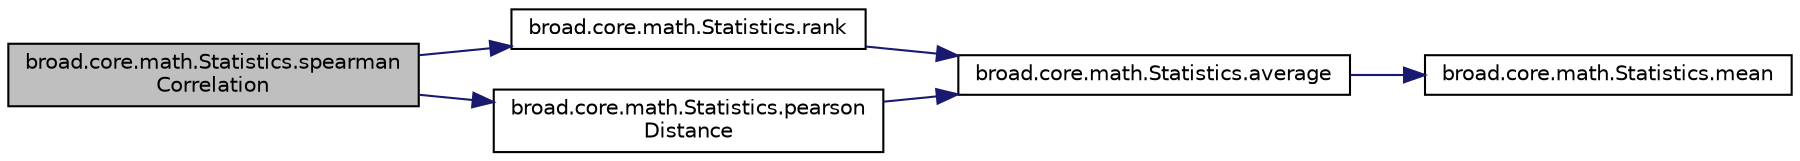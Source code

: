 digraph "broad.core.math.Statistics.spearmanCorrelation"
{
  edge [fontname="Helvetica",fontsize="10",labelfontname="Helvetica",labelfontsize="10"];
  node [fontname="Helvetica",fontsize="10",shape=record];
  rankdir="LR";
  Node1 [label="broad.core.math.Statistics.spearman\lCorrelation",height=0.2,width=0.4,color="black", fillcolor="grey75", style="filled" fontcolor="black"];
  Node1 -> Node2 [color="midnightblue",fontsize="10",style="solid",fontname="Helvetica"];
  Node2 [label="broad.core.math.Statistics.rank",height=0.2,width=0.4,color="black", fillcolor="white", style="filled",URL="$classbroad_1_1core_1_1math_1_1_statistics.html#a01faa7d00604b601e5c9e5dc7af6e203"];
  Node2 -> Node3 [color="midnightblue",fontsize="10",style="solid",fontname="Helvetica"];
  Node3 [label="broad.core.math.Statistics.average",height=0.2,width=0.4,color="black", fillcolor="white", style="filled",URL="$classbroad_1_1core_1_1math_1_1_statistics.html#abafc7a9389cb75cda5439655f6a99e32"];
  Node3 -> Node4 [color="midnightblue",fontsize="10",style="solid",fontname="Helvetica"];
  Node4 [label="broad.core.math.Statistics.mean",height=0.2,width=0.4,color="black", fillcolor="white", style="filled",URL="$classbroad_1_1core_1_1math_1_1_statistics.html#a6cee05563e8d7390baaf1248fddc8596"];
  Node1 -> Node5 [color="midnightblue",fontsize="10",style="solid",fontname="Helvetica"];
  Node5 [label="broad.core.math.Statistics.pearson\lDistance",height=0.2,width=0.4,color="black", fillcolor="white", style="filled",URL="$classbroad_1_1core_1_1math_1_1_statistics.html#a0ed3f88c0ff0c9f156001d2904ae64a6"];
  Node5 -> Node3 [color="midnightblue",fontsize="10",style="solid",fontname="Helvetica"];
}
